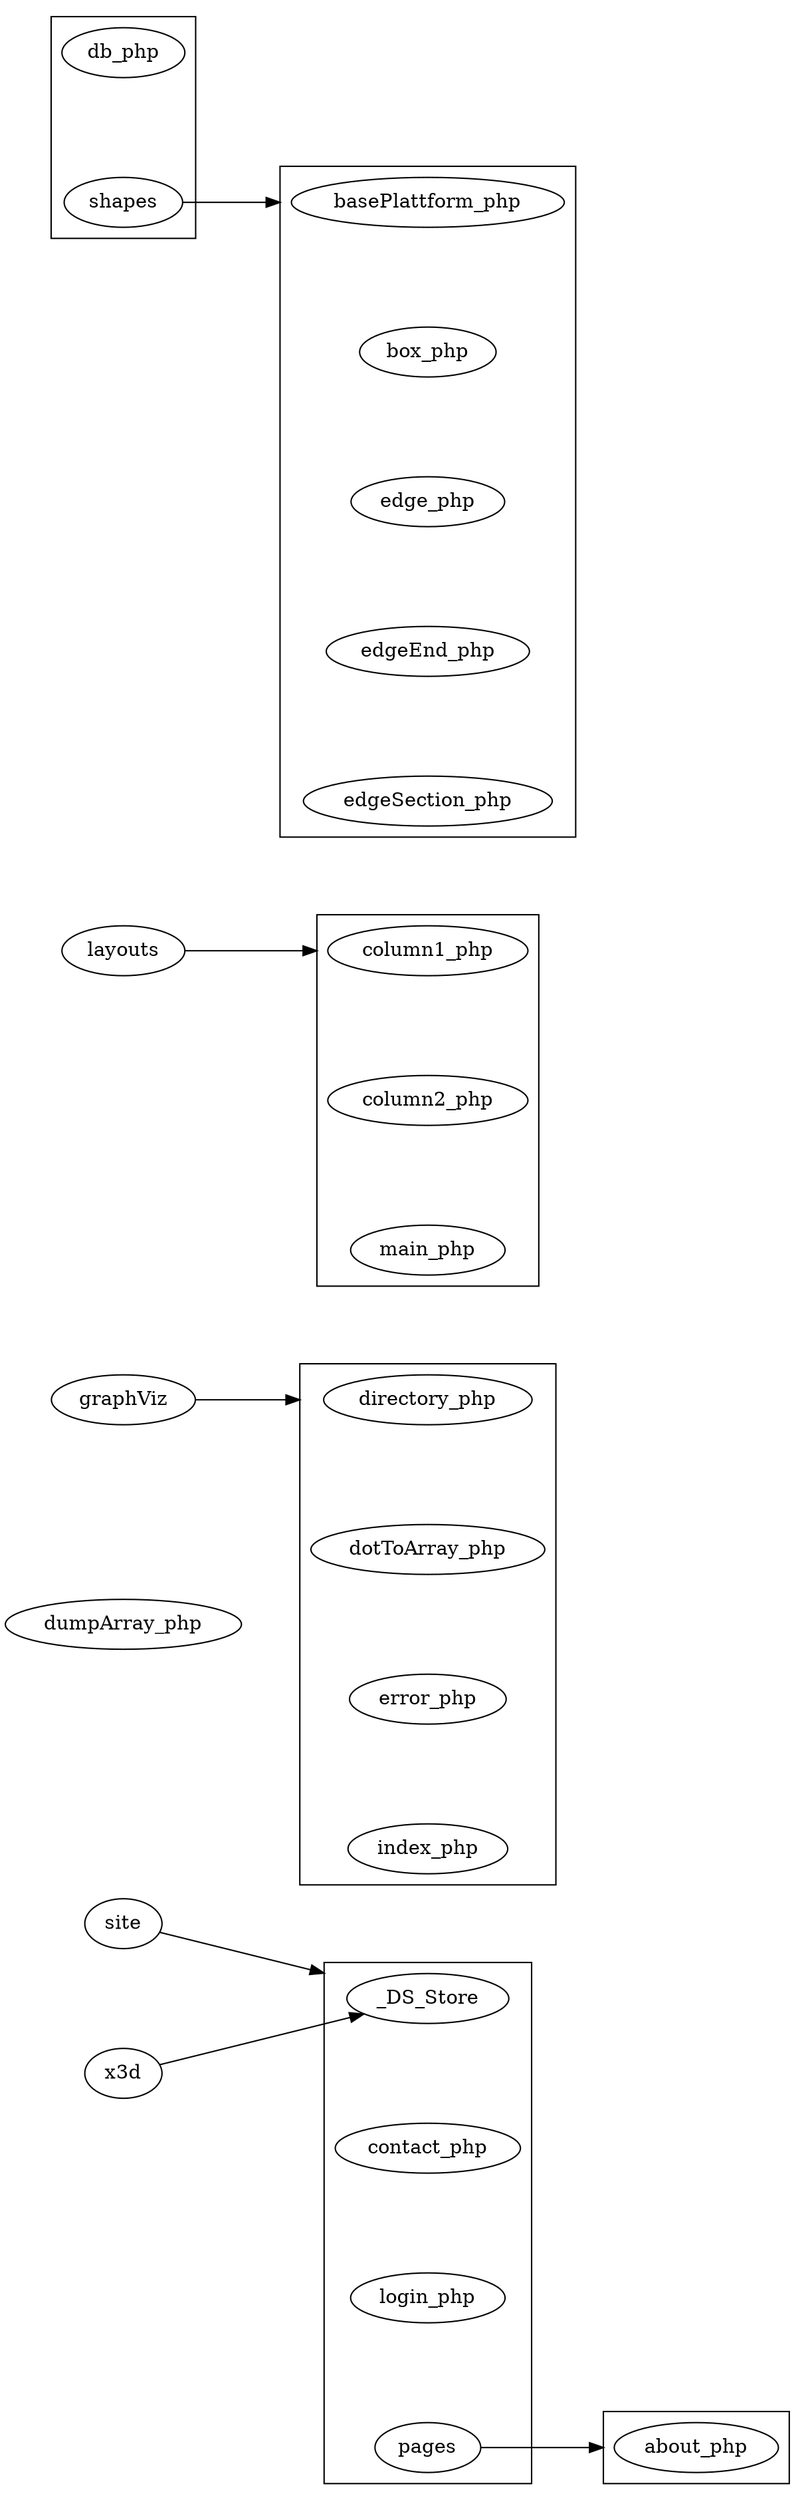 digraph G {
compound=true; nodesep=1.0; rankdir=LR;
_DS_Store;
dumpArray_php;
graphViz;
layouts;
site;
x3d;
subgraph cluster_graphViz {
directory_php;
dotToArray_php;
error_php;
index_php;
}
subgraph cluster_layouts {
column1_php;
column2_php;
main_php;
}
subgraph cluster_pages {
about_php;
}
subgraph cluster_site {
_DS_Store;
contact_php;
error_php;
index_php;
login_php;
pages;
}
subgraph cluster_shapes {
basePlattform_php;
box_php;
edge_php;
edgeEnd_php;
edgeSection_php;
}
subgraph cluster_x3d {
_DS_Store;
db_php;
index_php;
shapes;
}
graphViz -> directory_php [lhead=cluster_graphViz]
layouts -> column1_php [lhead=cluster_layouts]
pages -> about_php [lhead=cluster_pages]
site -> _DS_Store [lhead=cluster_site]
shapes -> basePlattform_php [lhead=cluster_shapes]
x3d -> _DS_Store [lhead=cluster_x3d]
}
